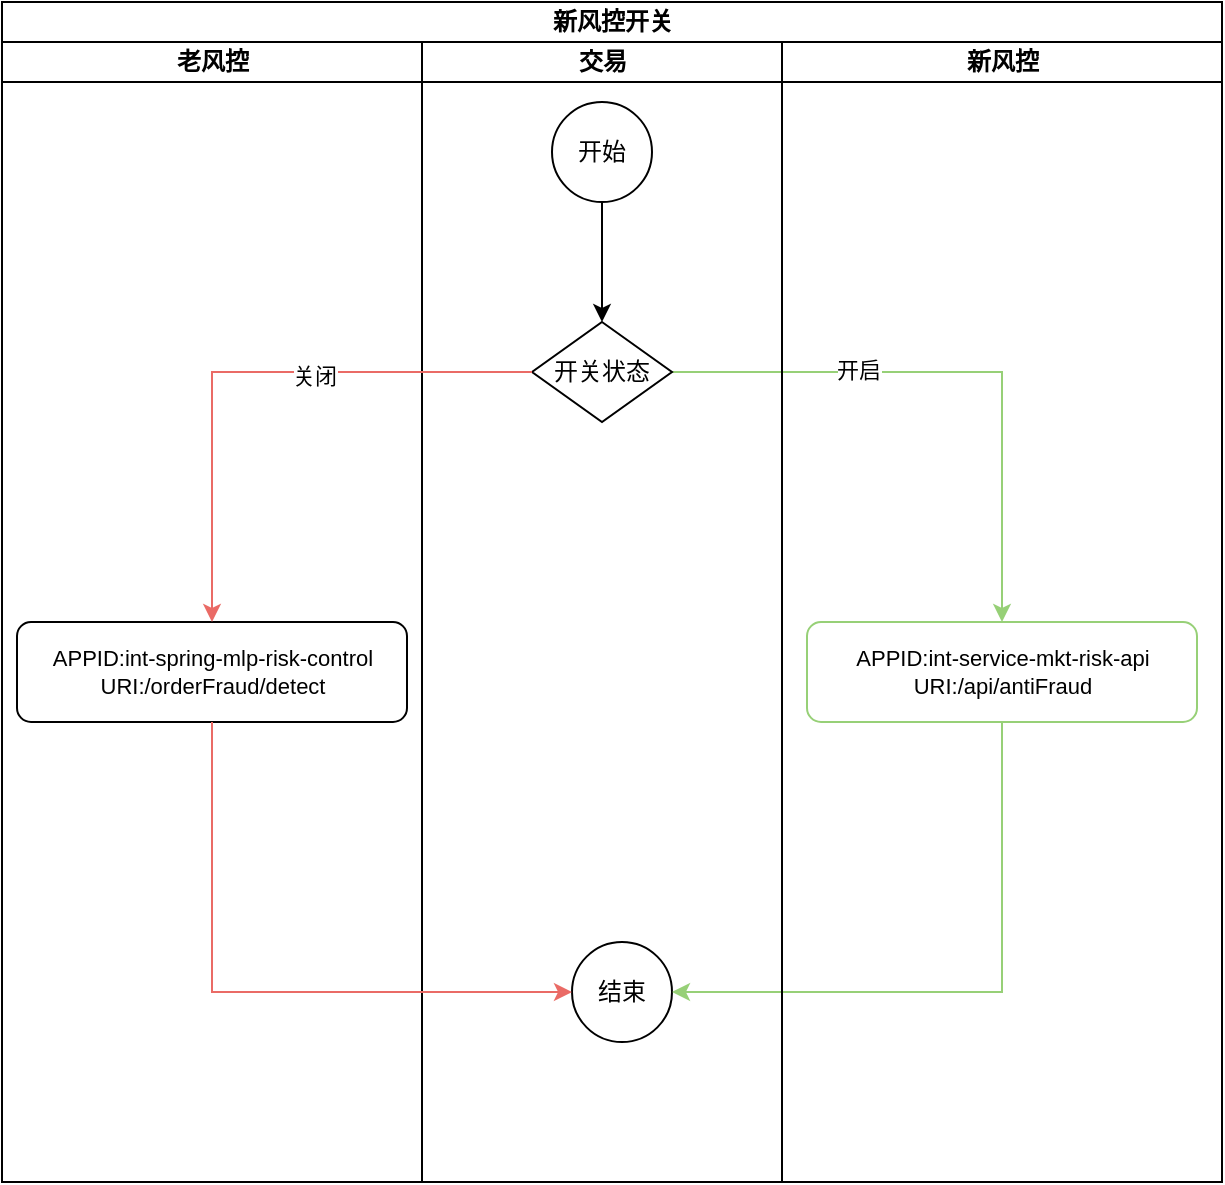 <mxfile version="21.1.2" type="github">
  <diagram name="第 1 页" id="ajpjnIilGAKAqzmqPqK5">
    <mxGraphModel dx="1434" dy="764" grid="1" gridSize="10" guides="1" tooltips="1" connect="1" arrows="1" fold="1" page="1" pageScale="1" pageWidth="827" pageHeight="1169" math="0" shadow="0">
      <root>
        <mxCell id="0" />
        <mxCell id="1" parent="0" />
        <mxCell id="8NAC_-i7CcL1mdJq9Iwz-1" value="新风控开关" style="swimlane;childLayout=stackLayout;resizeParent=1;resizeParentMax=0;startSize=20;html=1;" vertex="1" parent="1">
          <mxGeometry x="230" y="210" width="610" height="590" as="geometry" />
        </mxCell>
        <mxCell id="8NAC_-i7CcL1mdJq9Iwz-2" value="老风控" style="swimlane;startSize=20;html=1;" vertex="1" parent="8NAC_-i7CcL1mdJq9Iwz-1">
          <mxGeometry y="20" width="210" height="570" as="geometry" />
        </mxCell>
        <mxCell id="8NAC_-i7CcL1mdJq9Iwz-18" value="&lt;div style=&quot;font-size: 11px;&quot;&gt;&lt;div&gt;APPID:int-spring-mlp-risk-control&lt;/div&gt;&lt;div&gt;URI:/orderFraud/detect&lt;/div&gt;&lt;/div&gt;" style="rounded=1;whiteSpace=wrap;html=1;absoluteArcSize=1;arcSize=14;strokeWidth=1;" vertex="1" parent="8NAC_-i7CcL1mdJq9Iwz-2">
          <mxGeometry x="7.5" y="290" width="195" height="50" as="geometry" />
        </mxCell>
        <mxCell id="8NAC_-i7CcL1mdJq9Iwz-8" style="edgeStyle=orthogonalEdgeStyle;rounded=0;orthogonalLoop=1;jettySize=auto;html=1;exitX=1;exitY=0.5;exitDx=0;exitDy=0;exitPerimeter=0;entryX=0.5;entryY=0;entryDx=0;entryDy=0;strokeColor=#97D077;" edge="1" parent="8NAC_-i7CcL1mdJq9Iwz-1" source="8NAC_-i7CcL1mdJq9Iwz-6" target="8NAC_-i7CcL1mdJq9Iwz-9">
          <mxGeometry relative="1" as="geometry">
            <mxPoint x="300" y="220" as="targetPoint" />
          </mxGeometry>
        </mxCell>
        <mxCell id="8NAC_-i7CcL1mdJq9Iwz-27" value="开启" style="edgeLabel;html=1;align=center;verticalAlign=middle;resizable=0;points=[];" vertex="1" connectable="0" parent="8NAC_-i7CcL1mdJq9Iwz-8">
          <mxGeometry x="-0.359" y="1" relative="1" as="geometry">
            <mxPoint as="offset" />
          </mxGeometry>
        </mxCell>
        <mxCell id="8NAC_-i7CcL1mdJq9Iwz-3" value="交易" style="swimlane;startSize=20;html=1;" vertex="1" parent="8NAC_-i7CcL1mdJq9Iwz-1">
          <mxGeometry x="210" y="20" width="180" height="570" as="geometry" />
        </mxCell>
        <mxCell id="8NAC_-i7CcL1mdJq9Iwz-5" value="开始" style="strokeWidth=1;html=1;shape=mxgraph.flowchart.start_2;whiteSpace=wrap;" vertex="1" parent="8NAC_-i7CcL1mdJq9Iwz-3">
          <mxGeometry x="65" y="30" width="50" height="50" as="geometry" />
        </mxCell>
        <mxCell id="8NAC_-i7CcL1mdJq9Iwz-6" value="开关状态" style="strokeWidth=1;html=1;shape=mxgraph.flowchart.decision;whiteSpace=wrap;" vertex="1" parent="8NAC_-i7CcL1mdJq9Iwz-3">
          <mxGeometry x="55" y="140" width="70" height="50" as="geometry" />
        </mxCell>
        <mxCell id="8NAC_-i7CcL1mdJq9Iwz-7" style="edgeStyle=orthogonalEdgeStyle;rounded=0;orthogonalLoop=1;jettySize=auto;html=1;entryX=0.5;entryY=0;entryDx=0;entryDy=0;entryPerimeter=0;" edge="1" parent="8NAC_-i7CcL1mdJq9Iwz-3" source="8NAC_-i7CcL1mdJq9Iwz-5" target="8NAC_-i7CcL1mdJq9Iwz-6">
          <mxGeometry relative="1" as="geometry" />
        </mxCell>
        <mxCell id="8NAC_-i7CcL1mdJq9Iwz-22" value="结束" style="strokeWidth=1;html=1;shape=mxgraph.flowchart.start_2;whiteSpace=wrap;" vertex="1" parent="8NAC_-i7CcL1mdJq9Iwz-3">
          <mxGeometry x="75" y="450" width="50" height="50" as="geometry" />
        </mxCell>
        <mxCell id="8NAC_-i7CcL1mdJq9Iwz-17" style="edgeStyle=orthogonalEdgeStyle;rounded=0;orthogonalLoop=1;jettySize=auto;html=1;entryX=0.5;entryY=0;entryDx=0;entryDy=0;strokeColor=#EA6B66;" edge="1" parent="8NAC_-i7CcL1mdJq9Iwz-1" source="8NAC_-i7CcL1mdJq9Iwz-6" target="8NAC_-i7CcL1mdJq9Iwz-18">
          <mxGeometry relative="1" as="geometry">
            <mxPoint x="130" y="185" as="targetPoint" />
          </mxGeometry>
        </mxCell>
        <mxCell id="8NAC_-i7CcL1mdJq9Iwz-28" value="关闭" style="edgeLabel;html=1;align=center;verticalAlign=middle;resizable=0;points=[];" vertex="1" connectable="0" parent="8NAC_-i7CcL1mdJq9Iwz-17">
          <mxGeometry x="-0.235" y="2" relative="1" as="geometry">
            <mxPoint as="offset" />
          </mxGeometry>
        </mxCell>
        <mxCell id="8NAC_-i7CcL1mdJq9Iwz-25" style="edgeStyle=orthogonalEdgeStyle;rounded=0;orthogonalLoop=1;jettySize=auto;html=1;exitX=0.5;exitY=1;exitDx=0;exitDy=0;entryX=0;entryY=0.5;entryDx=0;entryDy=0;entryPerimeter=0;strokeColor=#EA6B66;" edge="1" parent="8NAC_-i7CcL1mdJq9Iwz-1" source="8NAC_-i7CcL1mdJq9Iwz-18" target="8NAC_-i7CcL1mdJq9Iwz-22">
          <mxGeometry relative="1" as="geometry" />
        </mxCell>
        <mxCell id="8NAC_-i7CcL1mdJq9Iwz-26" style="edgeStyle=orthogonalEdgeStyle;rounded=0;orthogonalLoop=1;jettySize=auto;html=1;exitX=0.5;exitY=1;exitDx=0;exitDy=0;entryX=1;entryY=0.5;entryDx=0;entryDy=0;entryPerimeter=0;strokeColor=#97D077;" edge="1" parent="8NAC_-i7CcL1mdJq9Iwz-1" source="8NAC_-i7CcL1mdJq9Iwz-9" target="8NAC_-i7CcL1mdJq9Iwz-22">
          <mxGeometry relative="1" as="geometry" />
        </mxCell>
        <mxCell id="8NAC_-i7CcL1mdJq9Iwz-14" value="新风控" style="swimlane;startSize=20;html=1;" vertex="1" parent="8NAC_-i7CcL1mdJq9Iwz-1">
          <mxGeometry x="390" y="20" width="220" height="570" as="geometry" />
        </mxCell>
        <mxCell id="8NAC_-i7CcL1mdJq9Iwz-9" value="&lt;div style=&quot;font-size: 11px;&quot;&gt;&lt;div&gt;APPID:int-service-mkt-risk-api&lt;/div&gt;&lt;div&gt;URI:/api/antiFraud&lt;/div&gt;&lt;/div&gt;" style="rounded=1;whiteSpace=wrap;html=1;absoluteArcSize=1;arcSize=14;strokeWidth=1;strokeColor=#97D077;" vertex="1" parent="8NAC_-i7CcL1mdJq9Iwz-14">
          <mxGeometry x="12.5" y="290" width="195" height="50" as="geometry" />
        </mxCell>
      </root>
    </mxGraphModel>
  </diagram>
</mxfile>
